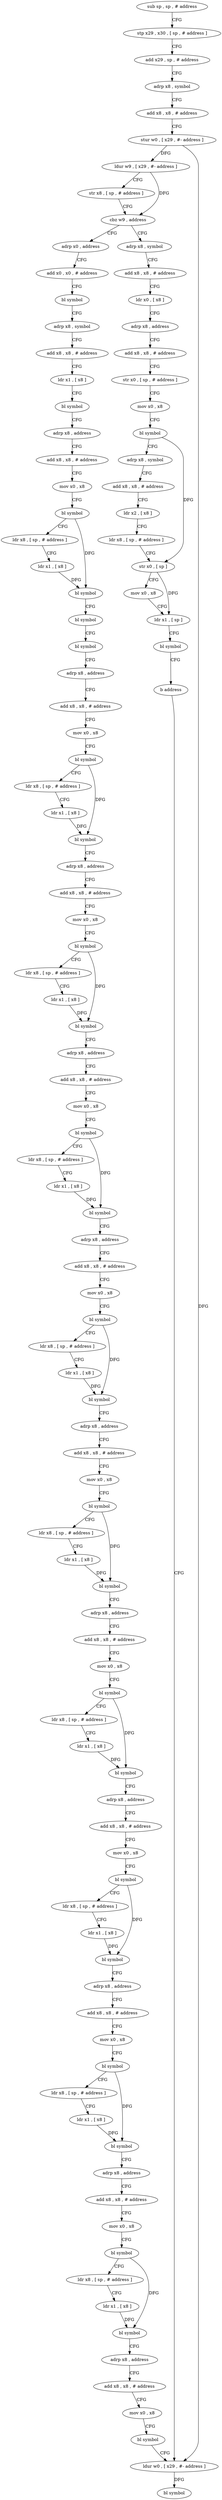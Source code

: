 digraph "func" {
"4200476" [label = "sub sp , sp , # address" ]
"4200480" [label = "stp x29 , x30 , [ sp , # address ]" ]
"4200484" [label = "add x29 , sp , # address" ]
"4200488" [label = "adrp x8 , symbol" ]
"4200492" [label = "add x8 , x8 , # address" ]
"4200496" [label = "stur w0 , [ x29 , #- address ]" ]
"4200500" [label = "ldur w9 , [ x29 , #- address ]" ]
"4200504" [label = "str x8 , [ sp , # address ]" ]
"4200508" [label = "cbz w9 , address" ]
"4200580" [label = "adrp x0 , address" ]
"4200512" [label = "adrp x8 , symbol" ]
"4200584" [label = "add x0 , x0 , # address" ]
"4200588" [label = "bl symbol" ]
"4200592" [label = "adrp x8 , symbol" ]
"4200596" [label = "add x8 , x8 , # address" ]
"4200600" [label = "ldr x1 , [ x8 ]" ]
"4200604" [label = "bl symbol" ]
"4200608" [label = "adrp x8 , address" ]
"4200612" [label = "add x8 , x8 , # address" ]
"4200616" [label = "mov x0 , x8" ]
"4200620" [label = "bl symbol" ]
"4200624" [label = "ldr x8 , [ sp , # address ]" ]
"4200628" [label = "ldr x1 , [ x8 ]" ]
"4200632" [label = "bl symbol" ]
"4200636" [label = "bl symbol" ]
"4200640" [label = "bl symbol" ]
"4200644" [label = "adrp x8 , address" ]
"4200648" [label = "add x8 , x8 , # address" ]
"4200652" [label = "mov x0 , x8" ]
"4200656" [label = "bl symbol" ]
"4200660" [label = "ldr x8 , [ sp , # address ]" ]
"4200664" [label = "ldr x1 , [ x8 ]" ]
"4200668" [label = "bl symbol" ]
"4200672" [label = "adrp x8 , address" ]
"4200676" [label = "add x8 , x8 , # address" ]
"4200680" [label = "mov x0 , x8" ]
"4200684" [label = "bl symbol" ]
"4200688" [label = "ldr x8 , [ sp , # address ]" ]
"4200692" [label = "ldr x1 , [ x8 ]" ]
"4200696" [label = "bl symbol" ]
"4200700" [label = "adrp x8 , address" ]
"4200704" [label = "add x8 , x8 , # address" ]
"4200708" [label = "mov x0 , x8" ]
"4200712" [label = "bl symbol" ]
"4200716" [label = "ldr x8 , [ sp , # address ]" ]
"4200720" [label = "ldr x1 , [ x8 ]" ]
"4200724" [label = "bl symbol" ]
"4200728" [label = "adrp x8 , address" ]
"4200732" [label = "add x8 , x8 , # address" ]
"4200736" [label = "mov x0 , x8" ]
"4200740" [label = "bl symbol" ]
"4200744" [label = "ldr x8 , [ sp , # address ]" ]
"4200748" [label = "ldr x1 , [ x8 ]" ]
"4200752" [label = "bl symbol" ]
"4200756" [label = "adrp x8 , address" ]
"4200760" [label = "add x8 , x8 , # address" ]
"4200764" [label = "mov x0 , x8" ]
"4200768" [label = "bl symbol" ]
"4200772" [label = "ldr x8 , [ sp , # address ]" ]
"4200776" [label = "ldr x1 , [ x8 ]" ]
"4200780" [label = "bl symbol" ]
"4200784" [label = "adrp x8 , address" ]
"4200788" [label = "add x8 , x8 , # address" ]
"4200792" [label = "mov x0 , x8" ]
"4200796" [label = "bl symbol" ]
"4200800" [label = "ldr x8 , [ sp , # address ]" ]
"4200804" [label = "ldr x1 , [ x8 ]" ]
"4200808" [label = "bl symbol" ]
"4200812" [label = "adrp x8 , address" ]
"4200816" [label = "add x8 , x8 , # address" ]
"4200820" [label = "mov x0 , x8" ]
"4200824" [label = "bl symbol" ]
"4200828" [label = "ldr x8 , [ sp , # address ]" ]
"4200832" [label = "ldr x1 , [ x8 ]" ]
"4200836" [label = "bl symbol" ]
"4200840" [label = "adrp x8 , address" ]
"4200844" [label = "add x8 , x8 , # address" ]
"4200848" [label = "mov x0 , x8" ]
"4200852" [label = "bl symbol" ]
"4200856" [label = "ldr x8 , [ sp , # address ]" ]
"4200860" [label = "ldr x1 , [ x8 ]" ]
"4200864" [label = "bl symbol" ]
"4200868" [label = "adrp x8 , address" ]
"4200872" [label = "add x8 , x8 , # address" ]
"4200876" [label = "mov x0 , x8" ]
"4200880" [label = "bl symbol" ]
"4200884" [label = "ldr x8 , [ sp , # address ]" ]
"4200888" [label = "ldr x1 , [ x8 ]" ]
"4200892" [label = "bl symbol" ]
"4200896" [label = "adrp x8 , address" ]
"4200900" [label = "add x8 , x8 , # address" ]
"4200904" [label = "mov x0 , x8" ]
"4200908" [label = "bl symbol" ]
"4200912" [label = "ldur w0 , [ x29 , #- address ]" ]
"4200516" [label = "add x8 , x8 , # address" ]
"4200520" [label = "ldr x0 , [ x8 ]" ]
"4200524" [label = "adrp x8 , address" ]
"4200528" [label = "add x8 , x8 , # address" ]
"4200532" [label = "str x0 , [ sp , # address ]" ]
"4200536" [label = "mov x0 , x8" ]
"4200540" [label = "bl symbol" ]
"4200544" [label = "adrp x8 , symbol" ]
"4200548" [label = "add x8 , x8 , # address" ]
"4200552" [label = "ldr x2 , [ x8 ]" ]
"4200556" [label = "ldr x8 , [ sp , # address ]" ]
"4200560" [label = "str x0 , [ sp ]" ]
"4200564" [label = "mov x0 , x8" ]
"4200568" [label = "ldr x1 , [ sp ]" ]
"4200572" [label = "bl symbol" ]
"4200576" [label = "b address" ]
"4200916" [label = "bl symbol" ]
"4200476" -> "4200480" [ label = "CFG" ]
"4200480" -> "4200484" [ label = "CFG" ]
"4200484" -> "4200488" [ label = "CFG" ]
"4200488" -> "4200492" [ label = "CFG" ]
"4200492" -> "4200496" [ label = "CFG" ]
"4200496" -> "4200500" [ label = "DFG" ]
"4200496" -> "4200912" [ label = "DFG" ]
"4200500" -> "4200504" [ label = "CFG" ]
"4200500" -> "4200508" [ label = "DFG" ]
"4200504" -> "4200508" [ label = "CFG" ]
"4200508" -> "4200580" [ label = "CFG" ]
"4200508" -> "4200512" [ label = "CFG" ]
"4200580" -> "4200584" [ label = "CFG" ]
"4200512" -> "4200516" [ label = "CFG" ]
"4200584" -> "4200588" [ label = "CFG" ]
"4200588" -> "4200592" [ label = "CFG" ]
"4200592" -> "4200596" [ label = "CFG" ]
"4200596" -> "4200600" [ label = "CFG" ]
"4200600" -> "4200604" [ label = "CFG" ]
"4200604" -> "4200608" [ label = "CFG" ]
"4200608" -> "4200612" [ label = "CFG" ]
"4200612" -> "4200616" [ label = "CFG" ]
"4200616" -> "4200620" [ label = "CFG" ]
"4200620" -> "4200624" [ label = "CFG" ]
"4200620" -> "4200632" [ label = "DFG" ]
"4200624" -> "4200628" [ label = "CFG" ]
"4200628" -> "4200632" [ label = "DFG" ]
"4200632" -> "4200636" [ label = "CFG" ]
"4200636" -> "4200640" [ label = "CFG" ]
"4200640" -> "4200644" [ label = "CFG" ]
"4200644" -> "4200648" [ label = "CFG" ]
"4200648" -> "4200652" [ label = "CFG" ]
"4200652" -> "4200656" [ label = "CFG" ]
"4200656" -> "4200660" [ label = "CFG" ]
"4200656" -> "4200668" [ label = "DFG" ]
"4200660" -> "4200664" [ label = "CFG" ]
"4200664" -> "4200668" [ label = "DFG" ]
"4200668" -> "4200672" [ label = "CFG" ]
"4200672" -> "4200676" [ label = "CFG" ]
"4200676" -> "4200680" [ label = "CFG" ]
"4200680" -> "4200684" [ label = "CFG" ]
"4200684" -> "4200688" [ label = "CFG" ]
"4200684" -> "4200696" [ label = "DFG" ]
"4200688" -> "4200692" [ label = "CFG" ]
"4200692" -> "4200696" [ label = "DFG" ]
"4200696" -> "4200700" [ label = "CFG" ]
"4200700" -> "4200704" [ label = "CFG" ]
"4200704" -> "4200708" [ label = "CFG" ]
"4200708" -> "4200712" [ label = "CFG" ]
"4200712" -> "4200716" [ label = "CFG" ]
"4200712" -> "4200724" [ label = "DFG" ]
"4200716" -> "4200720" [ label = "CFG" ]
"4200720" -> "4200724" [ label = "DFG" ]
"4200724" -> "4200728" [ label = "CFG" ]
"4200728" -> "4200732" [ label = "CFG" ]
"4200732" -> "4200736" [ label = "CFG" ]
"4200736" -> "4200740" [ label = "CFG" ]
"4200740" -> "4200744" [ label = "CFG" ]
"4200740" -> "4200752" [ label = "DFG" ]
"4200744" -> "4200748" [ label = "CFG" ]
"4200748" -> "4200752" [ label = "DFG" ]
"4200752" -> "4200756" [ label = "CFG" ]
"4200756" -> "4200760" [ label = "CFG" ]
"4200760" -> "4200764" [ label = "CFG" ]
"4200764" -> "4200768" [ label = "CFG" ]
"4200768" -> "4200772" [ label = "CFG" ]
"4200768" -> "4200780" [ label = "DFG" ]
"4200772" -> "4200776" [ label = "CFG" ]
"4200776" -> "4200780" [ label = "DFG" ]
"4200780" -> "4200784" [ label = "CFG" ]
"4200784" -> "4200788" [ label = "CFG" ]
"4200788" -> "4200792" [ label = "CFG" ]
"4200792" -> "4200796" [ label = "CFG" ]
"4200796" -> "4200800" [ label = "CFG" ]
"4200796" -> "4200808" [ label = "DFG" ]
"4200800" -> "4200804" [ label = "CFG" ]
"4200804" -> "4200808" [ label = "DFG" ]
"4200808" -> "4200812" [ label = "CFG" ]
"4200812" -> "4200816" [ label = "CFG" ]
"4200816" -> "4200820" [ label = "CFG" ]
"4200820" -> "4200824" [ label = "CFG" ]
"4200824" -> "4200828" [ label = "CFG" ]
"4200824" -> "4200836" [ label = "DFG" ]
"4200828" -> "4200832" [ label = "CFG" ]
"4200832" -> "4200836" [ label = "DFG" ]
"4200836" -> "4200840" [ label = "CFG" ]
"4200840" -> "4200844" [ label = "CFG" ]
"4200844" -> "4200848" [ label = "CFG" ]
"4200848" -> "4200852" [ label = "CFG" ]
"4200852" -> "4200856" [ label = "CFG" ]
"4200852" -> "4200864" [ label = "DFG" ]
"4200856" -> "4200860" [ label = "CFG" ]
"4200860" -> "4200864" [ label = "DFG" ]
"4200864" -> "4200868" [ label = "CFG" ]
"4200868" -> "4200872" [ label = "CFG" ]
"4200872" -> "4200876" [ label = "CFG" ]
"4200876" -> "4200880" [ label = "CFG" ]
"4200880" -> "4200884" [ label = "CFG" ]
"4200880" -> "4200892" [ label = "DFG" ]
"4200884" -> "4200888" [ label = "CFG" ]
"4200888" -> "4200892" [ label = "DFG" ]
"4200892" -> "4200896" [ label = "CFG" ]
"4200896" -> "4200900" [ label = "CFG" ]
"4200900" -> "4200904" [ label = "CFG" ]
"4200904" -> "4200908" [ label = "CFG" ]
"4200908" -> "4200912" [ label = "CFG" ]
"4200912" -> "4200916" [ label = "DFG" ]
"4200516" -> "4200520" [ label = "CFG" ]
"4200520" -> "4200524" [ label = "CFG" ]
"4200524" -> "4200528" [ label = "CFG" ]
"4200528" -> "4200532" [ label = "CFG" ]
"4200532" -> "4200536" [ label = "CFG" ]
"4200536" -> "4200540" [ label = "CFG" ]
"4200540" -> "4200544" [ label = "CFG" ]
"4200540" -> "4200560" [ label = "DFG" ]
"4200544" -> "4200548" [ label = "CFG" ]
"4200548" -> "4200552" [ label = "CFG" ]
"4200552" -> "4200556" [ label = "CFG" ]
"4200556" -> "4200560" [ label = "CFG" ]
"4200560" -> "4200564" [ label = "CFG" ]
"4200560" -> "4200568" [ label = "DFG" ]
"4200564" -> "4200568" [ label = "CFG" ]
"4200568" -> "4200572" [ label = "CFG" ]
"4200572" -> "4200576" [ label = "CFG" ]
"4200576" -> "4200912" [ label = "CFG" ]
}
